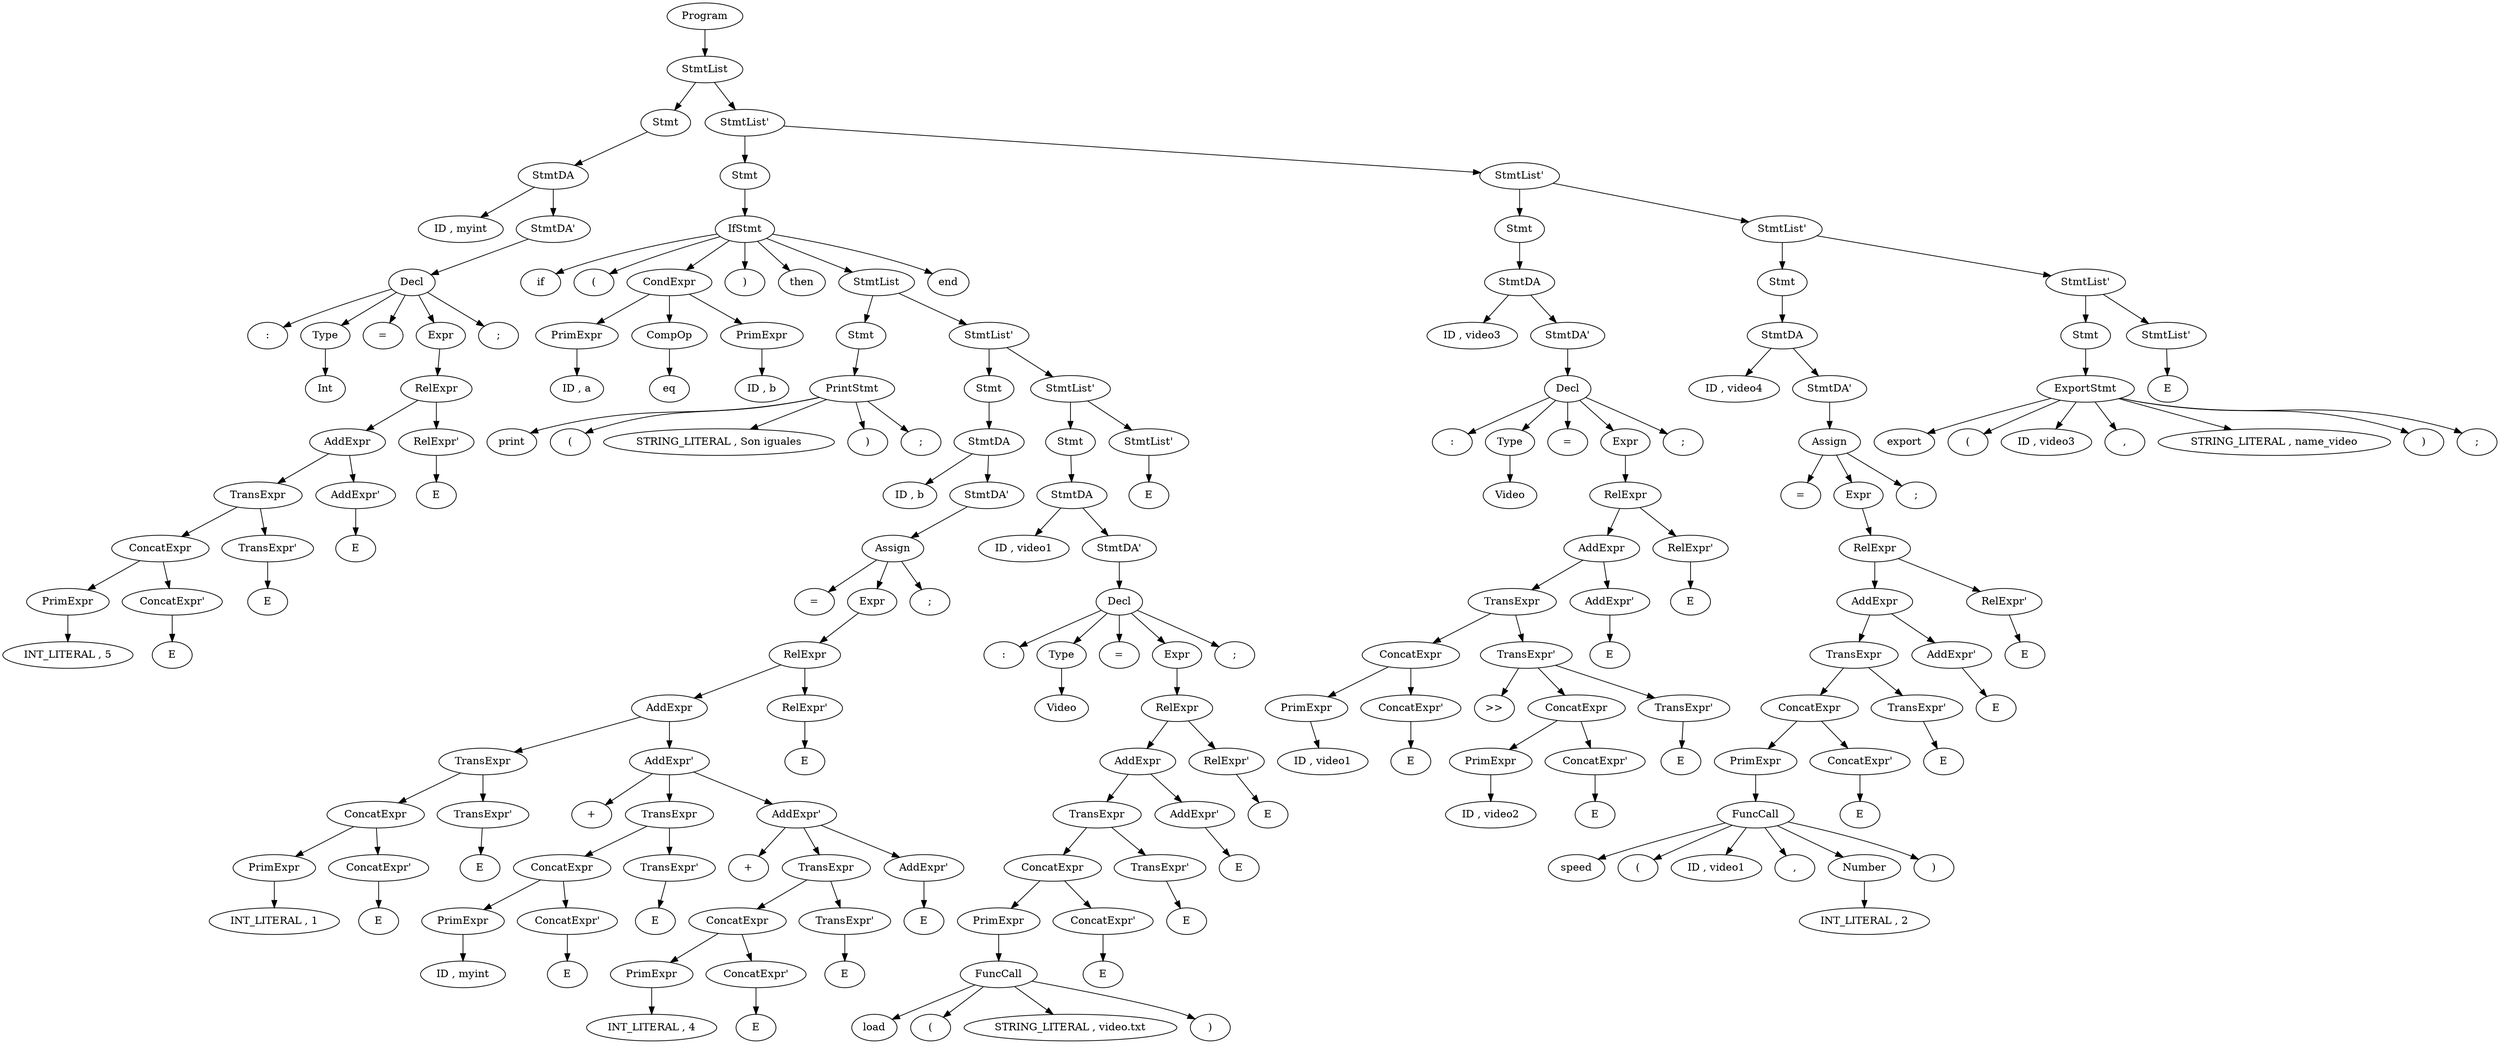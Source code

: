 digraph Tree {
    node [shape=ellipse];
    node0 [label="Program"];
    node0 -> node1;
    node1 [label="StmtList"];
    node1 -> node3;
    node3 [label="Stmt"];
    node3 -> node4;
    node4 [label="StmtDA"];
    node4 -> node6;
    node6 [label="ID , myint"];
    node4 -> node5;
    node5 [label="StmtDA'"];
    node5 -> node7;
    node7 [label="Decl"];
    node7 -> node12;
    node12 [label=":"];
    node7 -> node11;
    node11 [label="Type"];
    node11 -> node13;
    node13 [label="Int"];
    node7 -> node10;
    node10 [label="="];
    node7 -> node9;
    node9 [label="Expr"];
    node9 -> node14;
    node14 [label="RelExpr"];
    node14 -> node16;
    node16 [label="AddExpr"];
    node16 -> node18;
    node18 [label="TransExpr"];
    node18 -> node20;
    node20 [label="ConcatExpr"];
    node20 -> node22;
    node22 [label="PrimExpr"];
    node22 -> node23;
    node23 [label="INT_LITERAL , 5"];
    node20 -> node21;
    node21 [label="ConcatExpr'"];
    node21 -> node24;
    node24 [label="E"];
    node18 -> node19;
    node19 [label="TransExpr'"];
    node19 -> node25;
    node25 [label="E"];
    node16 -> node17;
    node17 [label="AddExpr'"];
    node17 -> node26;
    node26 [label="E"];
    node14 -> node15;
    node15 [label="RelExpr'"];
    node15 -> node27;
    node27 [label="E"];
    node7 -> node8;
    node8 [label=";"];
    node1 -> node2;
    node2 [label="StmtList'"];
    node2 -> node29;
    node29 [label="Stmt"];
    node29 -> node30;
    node30 [label="IfStmt"];
    node30 -> node37;
    node37 [label="if"];
    node30 -> node36;
    node36 [label="("];
    node30 -> node35;
    node35 [label="CondExpr"];
    node35 -> node40;
    node40 [label="PrimExpr"];
    node40 -> node41;
    node41 [label="ID , a"];
    node35 -> node39;
    node39 [label="CompOp"];
    node39 -> node42;
    node42 [label="eq"];
    node35 -> node38;
    node38 [label="PrimExpr"];
    node38 -> node43;
    node43 [label="ID , b"];
    node30 -> node34;
    node34 [label=")"];
    node30 -> node33;
    node33 [label="then"];
    node30 -> node32;
    node32 [label="StmtList"];
    node32 -> node45;
    node45 [label="Stmt"];
    node45 -> node46;
    node46 [label="PrintStmt"];
    node46 -> node51;
    node51 [label="print"];
    node46 -> node50;
    node50 [label="("];
    node46 -> node49;
    node49 [label="STRING_LITERAL , Son iguales"];
    node46 -> node48;
    node48 [label=")"];
    node46 -> node47;
    node47 [label=";"];
    node32 -> node44;
    node44 [label="StmtList'"];
    node44 -> node53;
    node53 [label="Stmt"];
    node53 -> node54;
    node54 [label="StmtDA"];
    node54 -> node56;
    node56 [label="ID , b"];
    node54 -> node55;
    node55 [label="StmtDA'"];
    node55 -> node57;
    node57 [label="Assign"];
    node57 -> node60;
    node60 [label="="];
    node57 -> node59;
    node59 [label="Expr"];
    node59 -> node61;
    node61 [label="RelExpr"];
    node61 -> node63;
    node63 [label="AddExpr"];
    node63 -> node65;
    node65 [label="TransExpr"];
    node65 -> node67;
    node67 [label="ConcatExpr"];
    node67 -> node69;
    node69 [label="PrimExpr"];
    node69 -> node70;
    node70 [label="INT_LITERAL , 1"];
    node67 -> node68;
    node68 [label="ConcatExpr'"];
    node68 -> node71;
    node71 [label="E"];
    node65 -> node66;
    node66 [label="TransExpr'"];
    node66 -> node72;
    node72 [label="E"];
    node63 -> node64;
    node64 [label="AddExpr'"];
    node64 -> node75;
    node75 [label="+"];
    node64 -> node74;
    node74 [label="TransExpr"];
    node74 -> node77;
    node77 [label="ConcatExpr"];
    node77 -> node79;
    node79 [label="PrimExpr"];
    node79 -> node80;
    node80 [label="ID , myint"];
    node77 -> node78;
    node78 [label="ConcatExpr'"];
    node78 -> node81;
    node81 [label="E"];
    node74 -> node76;
    node76 [label="TransExpr'"];
    node76 -> node82;
    node82 [label="E"];
    node64 -> node73;
    node73 [label="AddExpr'"];
    node73 -> node85;
    node85 [label="+"];
    node73 -> node84;
    node84 [label="TransExpr"];
    node84 -> node87;
    node87 [label="ConcatExpr"];
    node87 -> node89;
    node89 [label="PrimExpr"];
    node89 -> node90;
    node90 [label="INT_LITERAL , 4"];
    node87 -> node88;
    node88 [label="ConcatExpr'"];
    node88 -> node91;
    node91 [label="E"];
    node84 -> node86;
    node86 [label="TransExpr'"];
    node86 -> node92;
    node92 [label="E"];
    node73 -> node83;
    node83 [label="AddExpr'"];
    node83 -> node93;
    node93 [label="E"];
    node61 -> node62;
    node62 [label="RelExpr'"];
    node62 -> node94;
    node94 [label="E"];
    node57 -> node58;
    node58 [label=";"];
    node44 -> node52;
    node52 [label="StmtList'"];
    node52 -> node96;
    node96 [label="Stmt"];
    node96 -> node97;
    node97 [label="StmtDA"];
    node97 -> node99;
    node99 [label="ID , video1"];
    node97 -> node98;
    node98 [label="StmtDA'"];
    node98 -> node100;
    node100 [label="Decl"];
    node100 -> node105;
    node105 [label=":"];
    node100 -> node104;
    node104 [label="Type"];
    node104 -> node106;
    node106 [label="Video"];
    node100 -> node103;
    node103 [label="="];
    node100 -> node102;
    node102 [label="Expr"];
    node102 -> node107;
    node107 [label="RelExpr"];
    node107 -> node109;
    node109 [label="AddExpr"];
    node109 -> node111;
    node111 [label="TransExpr"];
    node111 -> node113;
    node113 [label="ConcatExpr"];
    node113 -> node115;
    node115 [label="PrimExpr"];
    node115 -> node116;
    node116 [label="FuncCall"];
    node116 -> node120;
    node120 [label="load"];
    node116 -> node119;
    node119 [label="("];
    node116 -> node118;
    node118 [label="STRING_LITERAL , video.txt"];
    node116 -> node117;
    node117 [label=")"];
    node113 -> node114;
    node114 [label="ConcatExpr'"];
    node114 -> node121;
    node121 [label="E"];
    node111 -> node112;
    node112 [label="TransExpr'"];
    node112 -> node122;
    node122 [label="E"];
    node109 -> node110;
    node110 [label="AddExpr'"];
    node110 -> node123;
    node123 [label="E"];
    node107 -> node108;
    node108 [label="RelExpr'"];
    node108 -> node124;
    node124 [label="E"];
    node100 -> node101;
    node101 [label=";"];
    node52 -> node95;
    node95 [label="StmtList'"];
    node95 -> node125;
    node125 [label="E"];
    node30 -> node31;
    node31 [label="end"];
    node2 -> node28;
    node28 [label="StmtList'"];
    node28 -> node127;
    node127 [label="Stmt"];
    node127 -> node128;
    node128 [label="StmtDA"];
    node128 -> node130;
    node130 [label="ID , video3"];
    node128 -> node129;
    node129 [label="StmtDA'"];
    node129 -> node131;
    node131 [label="Decl"];
    node131 -> node136;
    node136 [label=":"];
    node131 -> node135;
    node135 [label="Type"];
    node135 -> node137;
    node137 [label="Video"];
    node131 -> node134;
    node134 [label="="];
    node131 -> node133;
    node133 [label="Expr"];
    node133 -> node138;
    node138 [label="RelExpr"];
    node138 -> node140;
    node140 [label="AddExpr"];
    node140 -> node142;
    node142 [label="TransExpr"];
    node142 -> node144;
    node144 [label="ConcatExpr"];
    node144 -> node146;
    node146 [label="PrimExpr"];
    node146 -> node147;
    node147 [label="ID , video1"];
    node144 -> node145;
    node145 [label="ConcatExpr'"];
    node145 -> node148;
    node148 [label="E"];
    node142 -> node143;
    node143 [label="TransExpr'"];
    node143 -> node151;
    node151 [label=">>"];
    node143 -> node150;
    node150 [label="ConcatExpr"];
    node150 -> node153;
    node153 [label="PrimExpr"];
    node153 -> node154;
    node154 [label="ID , video2"];
    node150 -> node152;
    node152 [label="ConcatExpr'"];
    node152 -> node155;
    node155 [label="E"];
    node143 -> node149;
    node149 [label="TransExpr'"];
    node149 -> node156;
    node156 [label="E"];
    node140 -> node141;
    node141 [label="AddExpr'"];
    node141 -> node157;
    node157 [label="E"];
    node138 -> node139;
    node139 [label="RelExpr'"];
    node139 -> node158;
    node158 [label="E"];
    node131 -> node132;
    node132 [label=";"];
    node28 -> node126;
    node126 [label="StmtList'"];
    node126 -> node160;
    node160 [label="Stmt"];
    node160 -> node161;
    node161 [label="StmtDA"];
    node161 -> node163;
    node163 [label="ID , video4"];
    node161 -> node162;
    node162 [label="StmtDA'"];
    node162 -> node164;
    node164 [label="Assign"];
    node164 -> node167;
    node167 [label="="];
    node164 -> node166;
    node166 [label="Expr"];
    node166 -> node168;
    node168 [label="RelExpr"];
    node168 -> node170;
    node170 [label="AddExpr"];
    node170 -> node172;
    node172 [label="TransExpr"];
    node172 -> node174;
    node174 [label="ConcatExpr"];
    node174 -> node176;
    node176 [label="PrimExpr"];
    node176 -> node177;
    node177 [label="FuncCall"];
    node177 -> node183;
    node183 [label="speed"];
    node177 -> node182;
    node182 [label="("];
    node177 -> node181;
    node181 [label="ID , video1"];
    node177 -> node180;
    node180 [label=","];
    node177 -> node179;
    node179 [label="Number"];
    node179 -> node184;
    node184 [label="INT_LITERAL , 2"];
    node177 -> node178;
    node178 [label=")"];
    node174 -> node175;
    node175 [label="ConcatExpr'"];
    node175 -> node185;
    node185 [label="E"];
    node172 -> node173;
    node173 [label="TransExpr'"];
    node173 -> node186;
    node186 [label="E"];
    node170 -> node171;
    node171 [label="AddExpr'"];
    node171 -> node187;
    node187 [label="E"];
    node168 -> node169;
    node169 [label="RelExpr'"];
    node169 -> node188;
    node188 [label="E"];
    node164 -> node165;
    node165 [label=";"];
    node126 -> node159;
    node159 [label="StmtList'"];
    node159 -> node190;
    node190 [label="Stmt"];
    node190 -> node191;
    node191 [label="ExportStmt"];
    node191 -> node198;
    node198 [label="export"];
    node191 -> node197;
    node197 [label="("];
    node191 -> node196;
    node196 [label="ID , video3"];
    node191 -> node195;
    node195 [label=","];
    node191 -> node194;
    node194 [label="STRING_LITERAL , name_video"];
    node191 -> node193;
    node193 [label=")"];
    node191 -> node192;
    node192 [label=";"];
    node159 -> node189;
    node189 [label="StmtList'"];
    node189 -> node199;
    node199 [label="E"];
}
